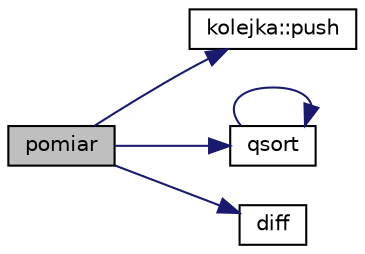 digraph G
{
  edge [fontname="Helvetica",fontsize="10",labelfontname="Helvetica",labelfontsize="10"];
  node [fontname="Helvetica",fontsize="10",shape=record];
  rankdir="LR";
  Node1 [label="pomiar",height=0.2,width=0.4,color="black", fillcolor="grey75", style="filled" fontcolor="black"];
  Node1 -> Node2 [color="midnightblue",fontsize="10",style="solid",fontname="Helvetica"];
  Node2 [label="kolejka::push",height=0.2,width=0.4,color="black", fillcolor="white", style="filled",URL="$classkolejka.html#a9ab5091d52ebfe6cb4785bfd4ec2a0b9",tooltip="Dodaje element."];
  Node1 -> Node3 [color="midnightblue",fontsize="10",style="solid",fontname="Helvetica"];
  Node3 [label="qsort",height=0.2,width=0.4,color="black", fillcolor="white", style="filled",URL="$sortowania_8hh.html#a3f56cc7fcc2745ee52c1a3e22a88ddb4",tooltip="Prototyp funkcji sortowania szybkiego."];
  Node3 -> Node3 [color="midnightblue",fontsize="10",style="solid",fontname="Helvetica"];
  Node1 -> Node4 [color="midnightblue",fontsize="10",style="solid",fontname="Helvetica"];
  Node4 [label="diff",height=0.2,width=0.4,color="black", fillcolor="white", style="filled",URL="$pomiary_8hh.html#a5959b2e100c03e81bd1c5049adf30165"];
}
